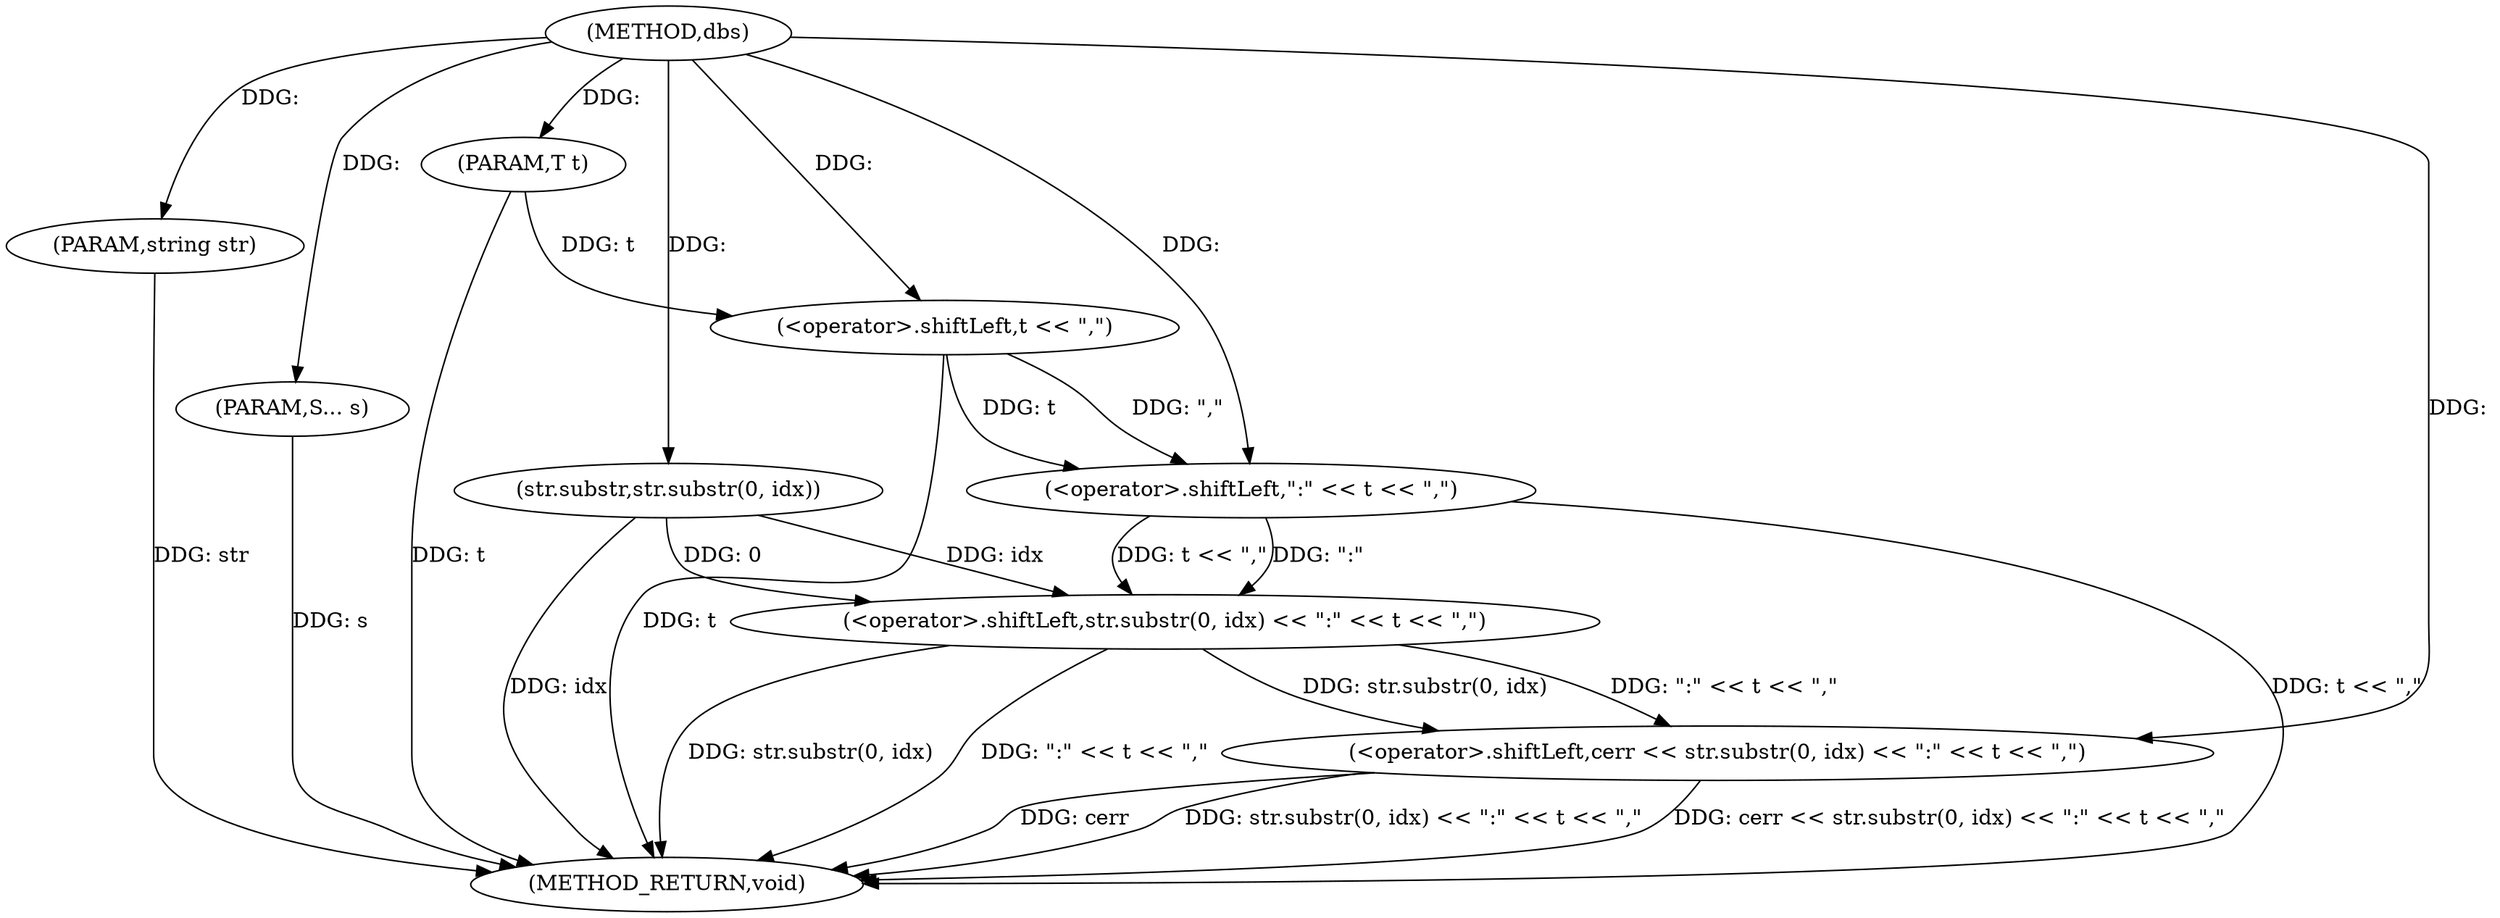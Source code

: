digraph "dbs" {  
"1000226" [label = "(METHOD,dbs)" ]
"1000246" [label = "(METHOD_RETURN,void)" ]
"1000227" [label = "(PARAM,string str)" ]
"1000228" [label = "(PARAM,T t)" ]
"1000229" [label = "(PARAM,S... s)" ]
"1000235" [label = "(<operator>.shiftLeft,cerr << str.substr(0, idx) << \":\" << t << \",\")" ]
"1000237" [label = "(<operator>.shiftLeft,str.substr(0, idx) << \":\" << t << \",\")" ]
"1000238" [label = "(str.substr,str.substr(0, idx))" ]
"1000241" [label = "(<operator>.shiftLeft,\":\" << t << \",\")" ]
"1000243" [label = "(<operator>.shiftLeft,t << \",\")" ]
  "1000227" -> "1000246"  [ label = "DDG: str"] 
  "1000228" -> "1000246"  [ label = "DDG: t"] 
  "1000229" -> "1000246"  [ label = "DDG: s"] 
  "1000237" -> "1000246"  [ label = "DDG: str.substr(0, idx)"] 
  "1000243" -> "1000246"  [ label = "DDG: t"] 
  "1000241" -> "1000246"  [ label = "DDG: t << \",\""] 
  "1000237" -> "1000246"  [ label = "DDG: \":\" << t << \",\""] 
  "1000235" -> "1000246"  [ label = "DDG: str.substr(0, idx) << \":\" << t << \",\""] 
  "1000235" -> "1000246"  [ label = "DDG: cerr << str.substr(0, idx) << \":\" << t << \",\""] 
  "1000238" -> "1000246"  [ label = "DDG: idx"] 
  "1000235" -> "1000246"  [ label = "DDG: cerr"] 
  "1000226" -> "1000227"  [ label = "DDG: "] 
  "1000226" -> "1000228"  [ label = "DDG: "] 
  "1000226" -> "1000229"  [ label = "DDG: "] 
  "1000226" -> "1000235"  [ label = "DDG: "] 
  "1000237" -> "1000235"  [ label = "DDG: str.substr(0, idx)"] 
  "1000237" -> "1000235"  [ label = "DDG: \":\" << t << \",\""] 
  "1000238" -> "1000237"  [ label = "DDG: 0"] 
  "1000238" -> "1000237"  [ label = "DDG: idx"] 
  "1000241" -> "1000237"  [ label = "DDG: t << \",\""] 
  "1000241" -> "1000237"  [ label = "DDG: \":\""] 
  "1000226" -> "1000238"  [ label = "DDG: "] 
  "1000226" -> "1000241"  [ label = "DDG: "] 
  "1000243" -> "1000241"  [ label = "DDG: \",\""] 
  "1000243" -> "1000241"  [ label = "DDG: t"] 
  "1000228" -> "1000243"  [ label = "DDG: t"] 
  "1000226" -> "1000243"  [ label = "DDG: "] 
}
